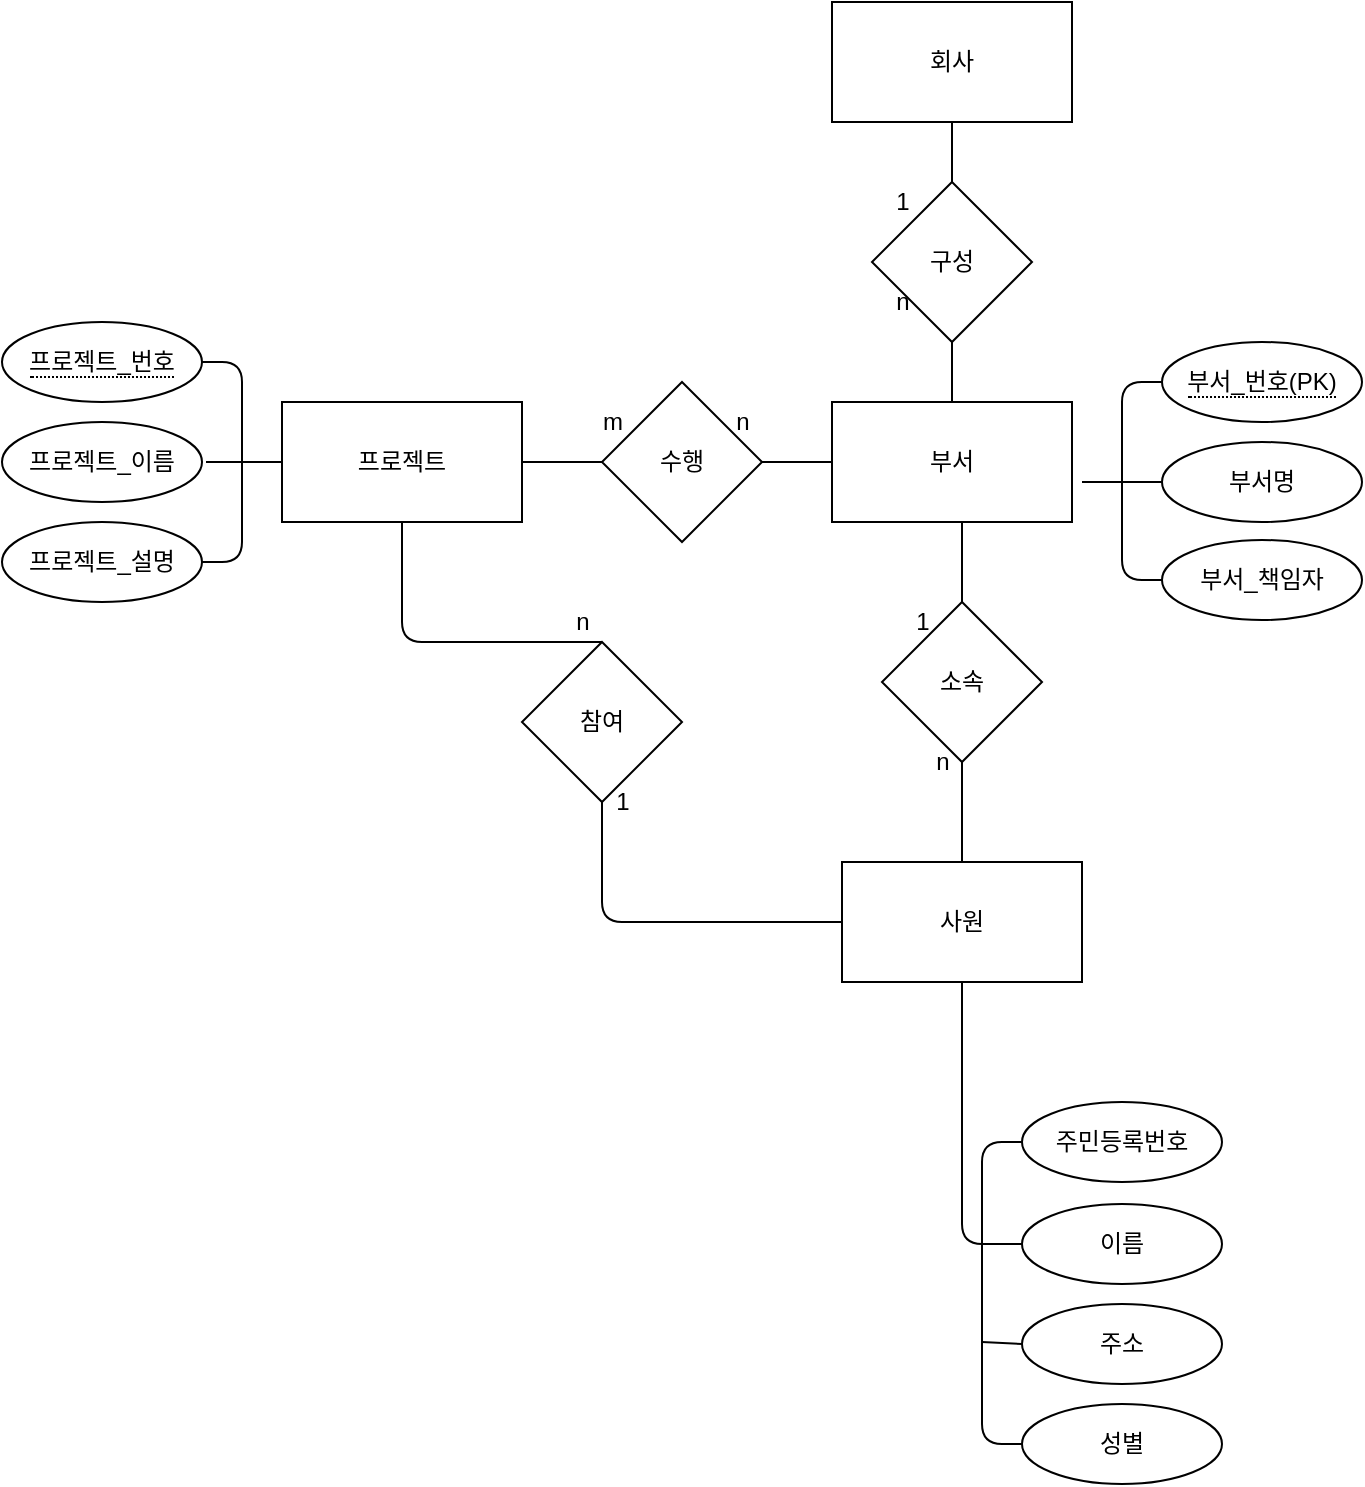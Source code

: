 <mxfile version="14.8.0" type="github" pages="3">
  <diagram id="R2lEEEUBdFMjLlhIrx00" name="ER-Diagram">
    <mxGraphModel dx="2059" dy="749" grid="1" gridSize="10" guides="1" tooltips="1" connect="1" arrows="1" fold="1" page="1" pageScale="1" pageWidth="850" pageHeight="1100" math="0" shadow="0" extFonts="Permanent Marker^https://fonts.googleapis.com/css?family=Permanent+Marker">
      <root>
        <mxCell id="0" />
        <mxCell id="1" parent="0" />
        <mxCell id="Ja5mMF8Nh9TmUDj5DqXd-7" value="회사" style="rounded=0;whiteSpace=wrap;html=1;" parent="1" vertex="1">
          <mxGeometry x="-355" y="210" width="120" height="60" as="geometry" />
        </mxCell>
        <mxCell id="Ja5mMF8Nh9TmUDj5DqXd-8" value="부서" style="rounded=0;whiteSpace=wrap;html=1;" parent="1" vertex="1">
          <mxGeometry x="-355" y="410" width="120" height="60" as="geometry" />
        </mxCell>
        <mxCell id="Ja5mMF8Nh9TmUDj5DqXd-9" value="구성" style="rhombus;whiteSpace=wrap;html=1;" parent="1" vertex="1">
          <mxGeometry x="-335" y="300" width="80" height="80" as="geometry" />
        </mxCell>
        <mxCell id="Ja5mMF8Nh9TmUDj5DqXd-10" value="" style="endArrow=none;html=1;exitX=0.5;exitY=0;exitDx=0;exitDy=0;entryX=0.5;entryY=1;entryDx=0;entryDy=0;" parent="1" source="Ja5mMF8Nh9TmUDj5DqXd-9" target="Ja5mMF8Nh9TmUDj5DqXd-7" edge="1">
          <mxGeometry width="50" height="50" relative="1" as="geometry">
            <mxPoint x="-225" y="70" as="sourcePoint" />
            <mxPoint x="-175" y="20" as="targetPoint" />
          </mxGeometry>
        </mxCell>
        <mxCell id="Ja5mMF8Nh9TmUDj5DqXd-15" value="" style="endArrow=none;html=1;exitX=0.5;exitY=0;exitDx=0;exitDy=0;entryX=0.5;entryY=1;entryDx=0;entryDy=0;" parent="1" source="Ja5mMF8Nh9TmUDj5DqXd-8" target="Ja5mMF8Nh9TmUDj5DqXd-9" edge="1">
          <mxGeometry width="50" height="50" relative="1" as="geometry">
            <mxPoint x="-230" y="30" as="sourcePoint" />
            <mxPoint x="-295" y="320" as="targetPoint" />
          </mxGeometry>
        </mxCell>
        <mxCell id="Ja5mMF8Nh9TmUDj5DqXd-18" value="1" style="text;html=1;align=center;verticalAlign=middle;resizable=0;points=[];autosize=1;strokeColor=none;" parent="1" vertex="1">
          <mxGeometry x="-330" y="300" width="20" height="20" as="geometry" />
        </mxCell>
        <mxCell id="Ja5mMF8Nh9TmUDj5DqXd-19" value="n" style="text;html=1;align=center;verticalAlign=middle;resizable=0;points=[];autosize=1;strokeColor=none;" parent="1" vertex="1">
          <mxGeometry x="-330" y="350" width="20" height="20" as="geometry" />
        </mxCell>
        <mxCell id="Ja5mMF8Nh9TmUDj5DqXd-25" value="프로젝트" style="rounded=0;whiteSpace=wrap;html=1;" parent="1" vertex="1">
          <mxGeometry x="-630" y="410" width="120" height="60" as="geometry" />
        </mxCell>
        <mxCell id="Ja5mMF8Nh9TmUDj5DqXd-26" value="수행" style="rhombus;whiteSpace=wrap;html=1;" parent="1" vertex="1">
          <mxGeometry x="-470" y="400" width="80" height="80" as="geometry" />
        </mxCell>
        <mxCell id="Ja5mMF8Nh9TmUDj5DqXd-27" value="" style="endArrow=none;html=1;exitX=0;exitY=0.5;exitDx=0;exitDy=0;entryX=1;entryY=0.5;entryDx=0;entryDy=0;" parent="1" source="Ja5mMF8Nh9TmUDj5DqXd-8" target="Ja5mMF8Nh9TmUDj5DqXd-26" edge="1">
          <mxGeometry width="50" height="50" relative="1" as="geometry">
            <mxPoint x="-490" y="240" as="sourcePoint" />
            <mxPoint x="-450" y="240" as="targetPoint" />
          </mxGeometry>
        </mxCell>
        <mxCell id="Ja5mMF8Nh9TmUDj5DqXd-28" value="" style="endArrow=none;html=1;exitX=0;exitY=0.5;exitDx=0;exitDy=0;entryX=1;entryY=0.5;entryDx=0;entryDy=0;" parent="1" source="Ja5mMF8Nh9TmUDj5DqXd-26" target="Ja5mMF8Nh9TmUDj5DqXd-25" edge="1">
          <mxGeometry width="50" height="50" relative="1" as="geometry">
            <mxPoint x="-550" y="270" as="sourcePoint" />
            <mxPoint x="-510" y="440" as="targetPoint" />
          </mxGeometry>
        </mxCell>
        <mxCell id="Ja5mMF8Nh9TmUDj5DqXd-29" value="n" style="text;html=1;align=center;verticalAlign=middle;resizable=0;points=[];autosize=1;strokeColor=none;" parent="1" vertex="1">
          <mxGeometry x="-410" y="410" width="20" height="20" as="geometry" />
        </mxCell>
        <mxCell id="Ja5mMF8Nh9TmUDj5DqXd-30" value="m" style="text;html=1;align=center;verticalAlign=middle;resizable=0;points=[];autosize=1;strokeColor=none;" parent="1" vertex="1">
          <mxGeometry x="-480" y="410" width="30" height="20" as="geometry" />
        </mxCell>
        <mxCell id="Ja5mMF8Nh9TmUDj5DqXd-31" value="사원" style="rounded=0;whiteSpace=wrap;html=1;" parent="1" vertex="1">
          <mxGeometry x="-350" y="640" width="120" height="60" as="geometry" />
        </mxCell>
        <mxCell id="Ja5mMF8Nh9TmUDj5DqXd-32" value="소속" style="rhombus;whiteSpace=wrap;html=1;direction=south;" parent="1" vertex="1">
          <mxGeometry x="-330" y="510" width="80" height="80" as="geometry" />
        </mxCell>
        <mxCell id="Ja5mMF8Nh9TmUDj5DqXd-33" value="참여" style="rhombus;whiteSpace=wrap;html=1;direction=south;" parent="1" vertex="1">
          <mxGeometry x="-510" y="530" width="80" height="80" as="geometry" />
        </mxCell>
        <mxCell id="Ja5mMF8Nh9TmUDj5DqXd-37" value="" style="endArrow=none;html=1;entryX=0;entryY=0.5;entryDx=0;entryDy=0;" parent="1" target="Ja5mMF8Nh9TmUDj5DqXd-32" edge="1">
          <mxGeometry width="50" height="50" relative="1" as="geometry">
            <mxPoint x="-290" y="470" as="sourcePoint" />
            <mxPoint x="-285" y="390" as="targetPoint" />
          </mxGeometry>
        </mxCell>
        <mxCell id="Ja5mMF8Nh9TmUDj5DqXd-39" value="" style="endArrow=none;html=1;entryX=1;entryY=0.5;entryDx=0;entryDy=0;exitX=0.5;exitY=0;exitDx=0;exitDy=0;" parent="1" source="Ja5mMF8Nh9TmUDj5DqXd-31" target="Ja5mMF8Nh9TmUDj5DqXd-32" edge="1">
          <mxGeometry width="50" height="50" relative="1" as="geometry">
            <mxPoint x="-280" y="480" as="sourcePoint" />
            <mxPoint x="-280" y="520" as="targetPoint" />
          </mxGeometry>
        </mxCell>
        <mxCell id="Ja5mMF8Nh9TmUDj5DqXd-40" value="1" style="text;html=1;align=center;verticalAlign=middle;resizable=0;points=[];autosize=1;strokeColor=none;" parent="1" vertex="1">
          <mxGeometry x="-320" y="510" width="20" height="20" as="geometry" />
        </mxCell>
        <mxCell id="Ja5mMF8Nh9TmUDj5DqXd-41" value="n" style="text;html=1;align=center;verticalAlign=middle;resizable=0;points=[];autosize=1;strokeColor=none;" parent="1" vertex="1">
          <mxGeometry x="-310" y="580" width="20" height="20" as="geometry" />
        </mxCell>
        <mxCell id="Ja5mMF8Nh9TmUDj5DqXd-42" value="" style="endArrow=none;html=1;entryX=0;entryY=0.5;entryDx=0;entryDy=0;exitX=0.5;exitY=1;exitDx=0;exitDy=0;" parent="1" source="Ja5mMF8Nh9TmUDj5DqXd-25" target="Ja5mMF8Nh9TmUDj5DqXd-33" edge="1">
          <mxGeometry width="50" height="50" relative="1" as="geometry">
            <mxPoint x="-280" y="480" as="sourcePoint" />
            <mxPoint x="-280" y="520" as="targetPoint" />
            <Array as="points">
              <mxPoint x="-570" y="530" />
            </Array>
          </mxGeometry>
        </mxCell>
        <mxCell id="Ja5mMF8Nh9TmUDj5DqXd-43" value="" style="endArrow=none;html=1;entryX=0;entryY=0.5;entryDx=0;entryDy=0;exitX=1;exitY=0.5;exitDx=0;exitDy=0;" parent="1" source="Ja5mMF8Nh9TmUDj5DqXd-33" target="Ja5mMF8Nh9TmUDj5DqXd-31" edge="1">
          <mxGeometry width="50" height="50" relative="1" as="geometry">
            <mxPoint x="-560" y="480" as="sourcePoint" />
            <mxPoint x="-460" y="570" as="targetPoint" />
            <Array as="points">
              <mxPoint x="-470" y="670" />
            </Array>
          </mxGeometry>
        </mxCell>
        <mxCell id="Ja5mMF8Nh9TmUDj5DqXd-44" value="n" style="text;html=1;align=center;verticalAlign=middle;resizable=0;points=[];autosize=1;strokeColor=none;" parent="1" vertex="1">
          <mxGeometry x="-490" y="510" width="20" height="20" as="geometry" />
        </mxCell>
        <mxCell id="Ja5mMF8Nh9TmUDj5DqXd-45" value="1" style="text;html=1;align=center;verticalAlign=middle;resizable=0;points=[];autosize=1;strokeColor=none;" parent="1" vertex="1">
          <mxGeometry x="-470" y="600" width="20" height="20" as="geometry" />
        </mxCell>
        <mxCell id="Ja5mMF8Nh9TmUDj5DqXd-48" value="부서명" style="ellipse;whiteSpace=wrap;html=1;align=center;" parent="1" vertex="1">
          <mxGeometry x="-190" y="430" width="100" height="40" as="geometry" />
        </mxCell>
        <mxCell id="Ja5mMF8Nh9TmUDj5DqXd-49" value="부서_책임자" style="ellipse;whiteSpace=wrap;html=1;align=center;" parent="1" vertex="1">
          <mxGeometry x="-190" y="479" width="100" height="40" as="geometry" />
        </mxCell>
        <mxCell id="Ja5mMF8Nh9TmUDj5DqXd-50" value="&lt;span style=&quot;border-bottom: 1px dotted&quot;&gt;부서_번호(PK)&lt;/span&gt;" style="ellipse;whiteSpace=wrap;html=1;align=center;gradientColor=none;" parent="1" vertex="1">
          <mxGeometry x="-190" y="380" width="100" height="40" as="geometry" />
        </mxCell>
        <mxCell id="Ja5mMF8Nh9TmUDj5DqXd-51" value="&lt;span style=&quot;border-bottom: 1px dotted&quot;&gt;프로젝트_번호&lt;/span&gt;" style="ellipse;whiteSpace=wrap;html=1;align=center;gradientColor=none;" parent="1" vertex="1">
          <mxGeometry x="-770" y="370" width="100" height="40" as="geometry" />
        </mxCell>
        <mxCell id="Ja5mMF8Nh9TmUDj5DqXd-52" value="프로젝트_이름" style="ellipse;whiteSpace=wrap;html=1;align=center;" parent="1" vertex="1">
          <mxGeometry x="-770" y="420" width="100" height="40" as="geometry" />
        </mxCell>
        <mxCell id="Ja5mMF8Nh9TmUDj5DqXd-53" value="프로젝트_설명" style="ellipse;whiteSpace=wrap;html=1;align=center;" parent="1" vertex="1">
          <mxGeometry x="-770" y="470" width="100" height="40" as="geometry" />
        </mxCell>
        <mxCell id="Ja5mMF8Nh9TmUDj5DqXd-54" value="주민등록번호" style="ellipse;whiteSpace=wrap;html=1;align=center;gradientColor=none;" parent="1" vertex="1">
          <mxGeometry x="-260" y="760" width="100" height="40" as="geometry" />
        </mxCell>
        <mxCell id="Ja5mMF8Nh9TmUDj5DqXd-56" value="이름" style="ellipse;whiteSpace=wrap;html=1;align=center;" parent="1" vertex="1">
          <mxGeometry x="-260" y="811" width="100" height="40" as="geometry" />
        </mxCell>
        <mxCell id="Ja5mMF8Nh9TmUDj5DqXd-57" value="주소" style="ellipse;whiteSpace=wrap;html=1;align=center;" parent="1" vertex="1">
          <mxGeometry x="-260" y="861" width="100" height="40" as="geometry" />
        </mxCell>
        <mxCell id="Ja5mMF8Nh9TmUDj5DqXd-58" value="" style="endArrow=none;html=1;entryX=0;entryY=0.5;entryDx=0;entryDy=0;" parent="1" target="Ja5mMF8Nh9TmUDj5DqXd-25" edge="1">
          <mxGeometry width="50" height="50" relative="1" as="geometry">
            <mxPoint x="-668" y="440" as="sourcePoint" />
            <mxPoint x="-400" y="480" as="targetPoint" />
          </mxGeometry>
        </mxCell>
        <mxCell id="Ja5mMF8Nh9TmUDj5DqXd-59" value="" style="endArrow=none;html=1;entryX=1;entryY=0.5;entryDx=0;entryDy=0;" parent="1" target="Ja5mMF8Nh9TmUDj5DqXd-53" edge="1">
          <mxGeometry width="50" height="50" relative="1" as="geometry">
            <mxPoint x="-650" y="440" as="sourcePoint" />
            <mxPoint x="-400" y="480" as="targetPoint" />
            <Array as="points">
              <mxPoint x="-650" y="490" />
            </Array>
          </mxGeometry>
        </mxCell>
        <mxCell id="Ja5mMF8Nh9TmUDj5DqXd-60" value="" style="endArrow=none;html=1;entryX=1;entryY=0.5;entryDx=0;entryDy=0;" parent="1" target="Ja5mMF8Nh9TmUDj5DqXd-51" edge="1">
          <mxGeometry width="50" height="50" relative="1" as="geometry">
            <mxPoint x="-650" y="440" as="sourcePoint" />
            <mxPoint x="-660" y="500" as="targetPoint" />
            <Array as="points">
              <mxPoint x="-650" y="390" />
            </Array>
          </mxGeometry>
        </mxCell>
        <mxCell id="Ja5mMF8Nh9TmUDj5DqXd-62" value="" style="endArrow=none;html=1;entryX=0;entryY=0.5;entryDx=0;entryDy=0;" parent="1" target="Ja5mMF8Nh9TmUDj5DqXd-48" edge="1">
          <mxGeometry width="50" height="50" relative="1" as="geometry">
            <mxPoint x="-230" y="450" as="sourcePoint" />
            <mxPoint x="-620" y="450" as="targetPoint" />
          </mxGeometry>
        </mxCell>
        <mxCell id="Ja5mMF8Nh9TmUDj5DqXd-64" value="" style="endArrow=none;html=1;entryX=0;entryY=0.5;entryDx=0;entryDy=0;" parent="1" target="Ja5mMF8Nh9TmUDj5DqXd-49" edge="1">
          <mxGeometry width="50" height="50" relative="1" as="geometry">
            <mxPoint x="-210" y="450" as="sourcePoint" />
            <mxPoint x="-180.0" y="460" as="targetPoint" />
            <Array as="points">
              <mxPoint x="-210" y="499" />
            </Array>
          </mxGeometry>
        </mxCell>
        <mxCell id="Ja5mMF8Nh9TmUDj5DqXd-65" value="" style="endArrow=none;html=1;entryX=0;entryY=0.5;entryDx=0;entryDy=0;" parent="1" target="Ja5mMF8Nh9TmUDj5DqXd-50" edge="1">
          <mxGeometry width="50" height="50" relative="1" as="geometry">
            <mxPoint x="-210" y="450" as="sourcePoint" />
            <mxPoint x="-180.0" y="460" as="targetPoint" />
            <Array as="points">
              <mxPoint x="-210" y="400" />
            </Array>
          </mxGeometry>
        </mxCell>
        <mxCell id="Ja5mMF8Nh9TmUDj5DqXd-66" value="" style="endArrow=none;html=1;entryX=0;entryY=0.5;entryDx=0;entryDy=0;exitX=0.5;exitY=1;exitDx=0;exitDy=0;" parent="1" source="Ja5mMF8Nh9TmUDj5DqXd-31" target="Ja5mMF8Nh9TmUDj5DqXd-56" edge="1">
          <mxGeometry width="50" height="50" relative="1" as="geometry">
            <mxPoint x="-220" y="460" as="sourcePoint" />
            <mxPoint x="-180.0" y="460" as="targetPoint" />
            <Array as="points">
              <mxPoint x="-290" y="831" />
            </Array>
          </mxGeometry>
        </mxCell>
        <mxCell id="Ja5mMF8Nh9TmUDj5DqXd-67" value="" style="endArrow=none;html=1;exitX=0;exitY=0.5;exitDx=0;exitDy=0;" parent="1" source="Ja5mMF8Nh9TmUDj5DqXd-54" edge="1">
          <mxGeometry width="50" height="50" relative="1" as="geometry">
            <mxPoint x="-280" y="740" as="sourcePoint" />
            <mxPoint x="-280" y="880" as="targetPoint" />
            <Array as="points">
              <mxPoint x="-280" y="780" />
            </Array>
          </mxGeometry>
        </mxCell>
        <mxCell id="Ja5mMF8Nh9TmUDj5DqXd-69" value="" style="endArrow=none;html=1;exitX=0;exitY=0.5;exitDx=0;exitDy=0;" parent="1" source="Ja5mMF8Nh9TmUDj5DqXd-57" edge="1">
          <mxGeometry width="50" height="50" relative="1" as="geometry">
            <mxPoint x="-250" y="840" as="sourcePoint" />
            <mxPoint x="-280" y="880" as="targetPoint" />
            <Array as="points" />
          </mxGeometry>
        </mxCell>
        <mxCell id="VPDVUuw1R_OnFu-U7lA9-1" value="성별" style="ellipse;whiteSpace=wrap;html=1;align=center;" parent="1" vertex="1">
          <mxGeometry x="-260" y="911" width="100" height="40" as="geometry" />
        </mxCell>
        <mxCell id="VPDVUuw1R_OnFu-U7lA9-2" value="" style="endArrow=none;html=1;exitX=0;exitY=0.5;exitDx=0;exitDy=0;" parent="1" source="VPDVUuw1R_OnFu-U7lA9-1" edge="1">
          <mxGeometry width="50" height="50" relative="1" as="geometry">
            <mxPoint x="-250" y="940" as="sourcePoint" />
            <mxPoint x="-280" y="880" as="targetPoint" />
            <Array as="points">
              <mxPoint x="-280" y="931" />
            </Array>
          </mxGeometry>
        </mxCell>
      </root>
    </mxGraphModel>
  </diagram>
  <diagram id="6UNW7ZLNmGDuEEXoVH_p" name="Erwin">
    <mxGraphModel dx="949" dy="726" grid="1" gridSize="10" guides="1" tooltips="1" connect="1" arrows="1" fold="1" page="1" pageScale="1" pageWidth="827" pageHeight="1169" math="0" shadow="0">
      <root>
        <mxCell id="NidJyhEFwptc7kDhK5dB-0" />
        <mxCell id="NidJyhEFwptc7kDhK5dB-1" parent="NidJyhEFwptc7kDhK5dB-0" />
        <mxCell id="hv-2-NKFpYGOeDi0izoA-0" value="1.부서&lt;br&gt;- 부서번호(PK)&lt;br&gt;- 프로젝트 번호(FK) 식별&lt;br&gt;- 부서명&lt;br&gt;- 부서책임자&lt;br&gt;* 프로젝트와 0,1,N&lt;br&gt;&lt;br&gt;&lt;br&gt;2. 사원&lt;br&gt;- 사원번호(PK)&lt;br&gt;- 부서번호(FK) 식별&lt;br&gt;- 프로젝트번호(FK) 식별&lt;br&gt;- 주민등록번호&lt;br&gt;- 이름&lt;br&gt;- 주소&lt;br&gt;- 성별&lt;br&gt;* 부서와 0,1,N&lt;br&gt;* 프로젝트와 0,1,N&lt;br&gt;&lt;br&gt;&lt;br&gt;&lt;br&gt;&lt;br&gt;3. 프로젝트&lt;br&gt;- 프로젝트 번호(PK)&lt;br&gt;- 부서번호(FK) 식별&lt;br&gt;- 사원_번호(FK) 식별&lt;br&gt;- 프로젝트 이름&lt;br&gt;- 프로젝트 설명" style="text;whiteSpace=wrap;html=1;" parent="NidJyhEFwptc7kDhK5dB-1" vertex="1">
          <mxGeometry x="180" y="200" width="160" height="390" as="geometry" />
        </mxCell>
      </root>
    </mxGraphModel>
  </diagram>
  <diagram id="60kQ78ootDJAhH6MGZcn" name="exERD">
    <mxGraphModel dx="869" dy="726" grid="1" gridSize="10" guides="1" tooltips="1" connect="1" arrows="1" fold="1" page="1" pageScale="1" pageWidth="827" pageHeight="1169" math="0" shadow="0">
      <root>
        <mxCell id="NLMBw91-SlC5sMK_7c2P-0" />
        <mxCell id="NLMBw91-SlC5sMK_7c2P-1" parent="NLMBw91-SlC5sMK_7c2P-0" />
        <mxCell id="M9-GRS9bfsrwgVTNmjSp-0" value="1. 회원&#xa;- 회원번호 PK&#xa;- 아이디&#xa;- 비밀번호&#xa;- 배송지 주소&#xa;- 연락처 &#xa;- 회원구분(일반회원 0001, 판매자회원0002)&#xa;* 판매품목 0,1,n&#xa;* 장바구니 0,1,n&#xa;&#xa;&#xa;2. 장바구니&#xa;- 장바구니 코드(PK)&#xa;- 품목 코드(비식별)&#xa;* 구매와 1&#xa;* 판매품목과 0,1,N&#xa;&#xa;&#xa;3. 구매&#xa;- 주문 번호 (PK)&#xa;- 장바구니 코드(FK 식별)&#xa;- 사용자 아이디&#xa;- 물품아이디&#xa;- 물품이름&#xa;- 가격&#xa;- 구매날짜&#xa;&#xa;&#xa;&#xa;&#xa;4. 판매 품목&#xa;- 품목 코드(PK)&#xa;- 품목 아이디&#xa;- 품목 이름&#xa;- 가격&#xa;- 판매자 아이디&#xa;- 소속 카테고리&#xa;- 대분류 index&#xa;- 중분류 index&#xa;- 소분류 index" style="text;whiteSpace=wrap;html=1;" parent="NLMBw91-SlC5sMK_7c2P-1" vertex="1">
          <mxGeometry x="140" y="190" width="260" height="580" as="geometry" />
        </mxCell>
      </root>
    </mxGraphModel>
  </diagram>
</mxfile>
